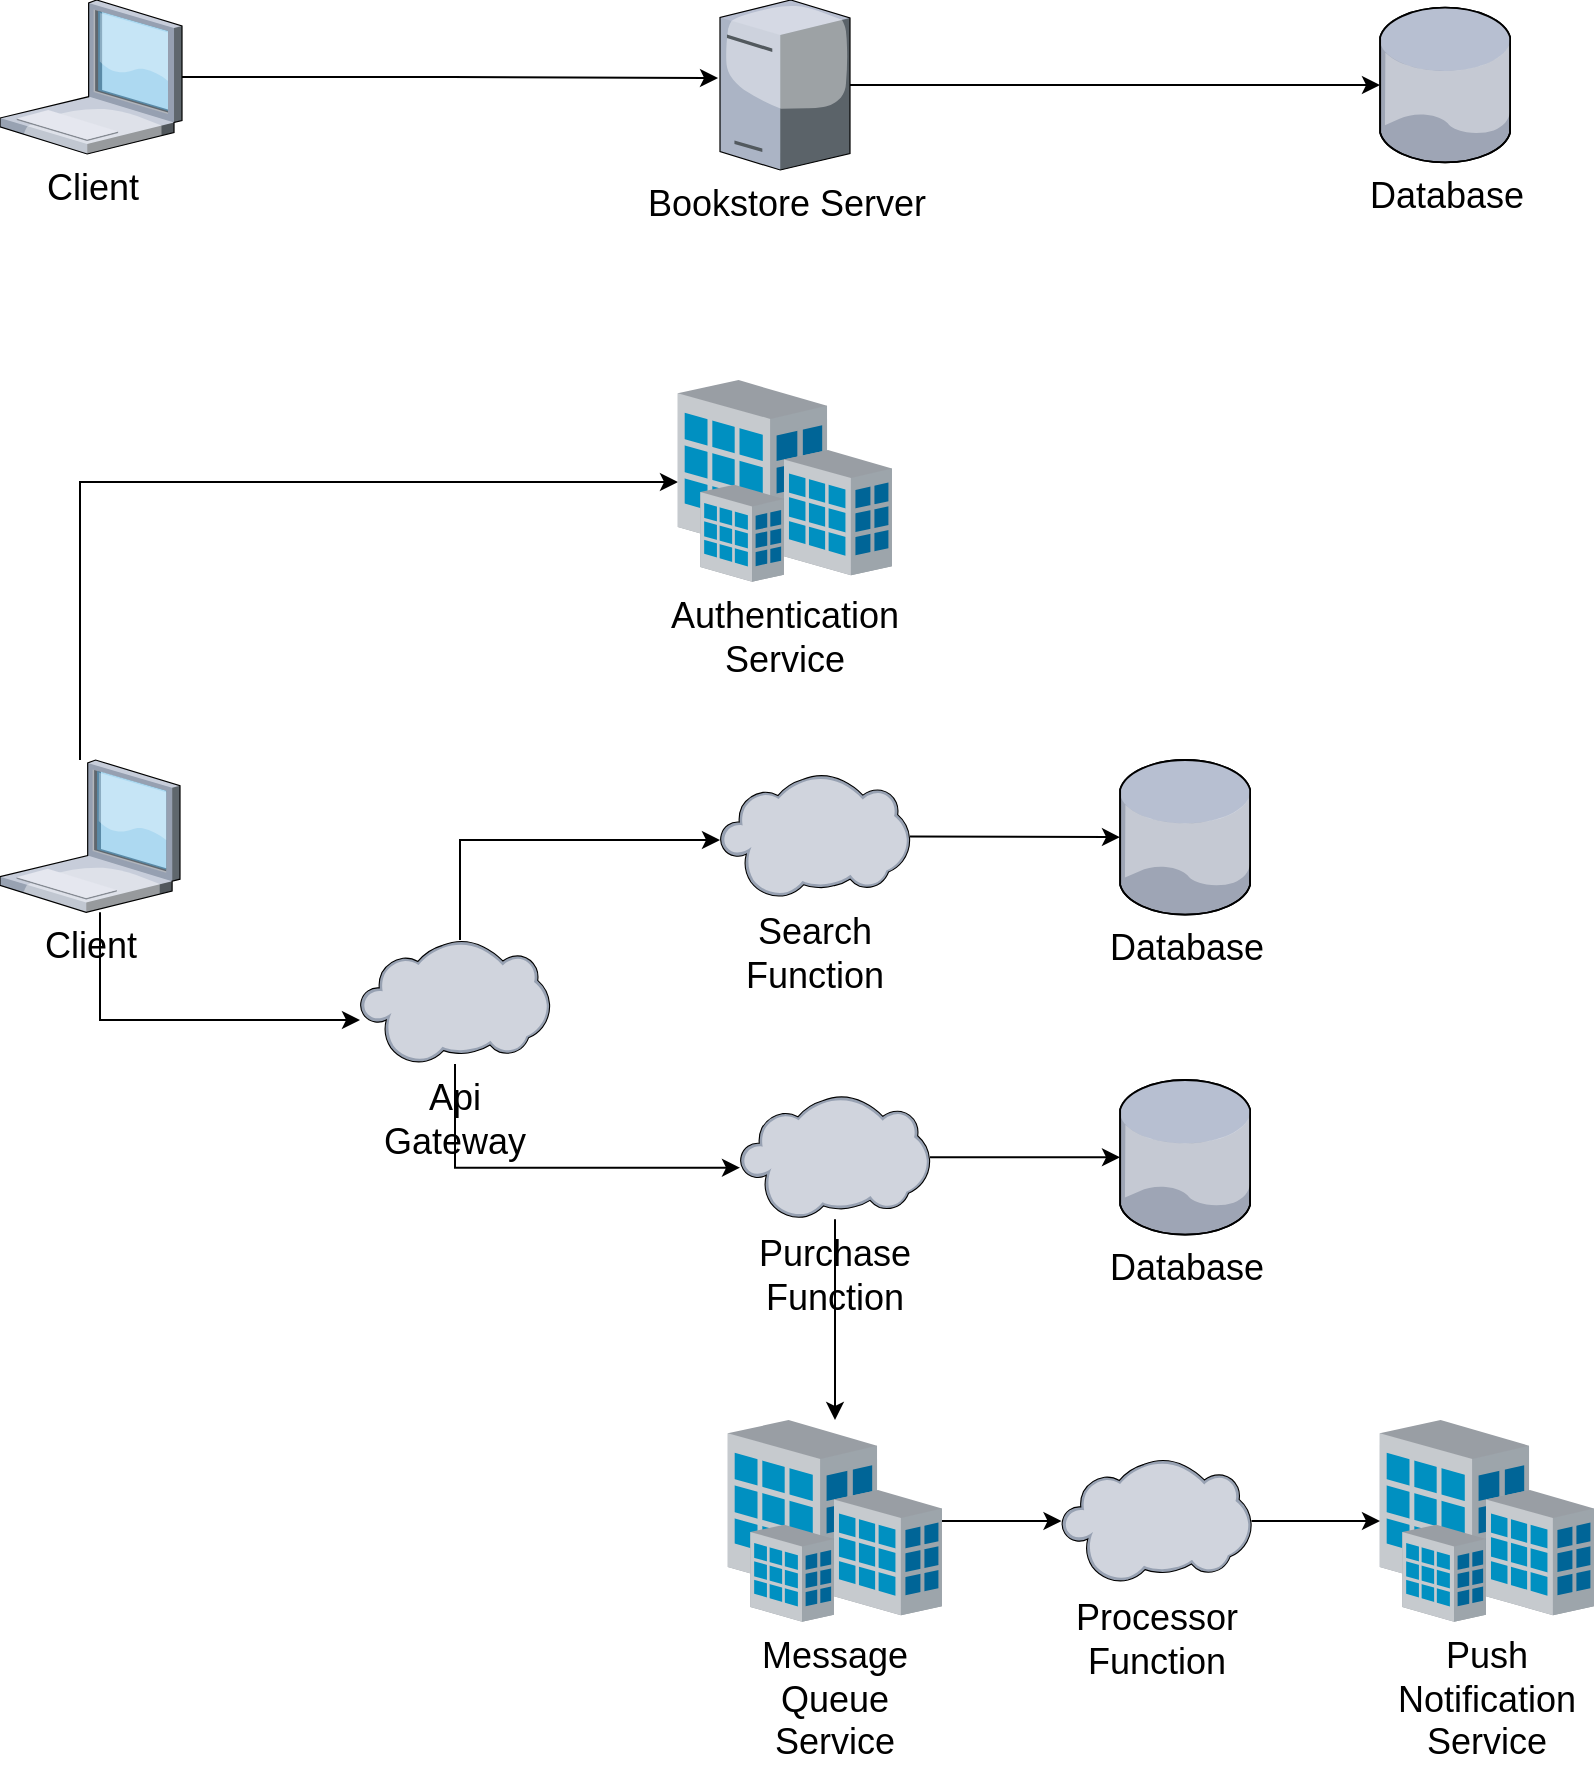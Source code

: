 <mxfile version="13.8.5" type="device"><diagram id="Ay8-5VdfBCLmum98Yr2K" name="Page-1"><mxGraphModel dx="1186" dy="717" grid="1" gridSize="10" guides="1" tooltips="1" connect="1" arrows="1" fold="1" page="1" pageScale="1" pageWidth="850" pageHeight="1100" math="0" shadow="0"><root><mxCell id="0"/><mxCell id="1" parent="0"/><mxCell id="QLgECI68U5-uVE8OEOrA-6" value="" style="edgeStyle=orthogonalEdgeStyle;rounded=0;orthogonalLoop=1;jettySize=auto;html=1;fontSize=18;entryX=-0.015;entryY=0.459;entryDx=0;entryDy=0;entryPerimeter=0;" edge="1" parent="1" source="QLgECI68U5-uVE8OEOrA-2" target="QLgECI68U5-uVE8OEOrA-4"><mxGeometry relative="1" as="geometry"><mxPoint x="150" y="119" as="sourcePoint"/><mxPoint x="390" y="119" as="targetPoint"/></mxGeometry></mxCell><mxCell id="QLgECI68U5-uVE8OEOrA-2" value="Client" style="verticalLabelPosition=bottom;aspect=fixed;html=1;verticalAlign=top;strokeColor=none;align=center;outlineConnect=0;shape=mxgraph.citrix.laptop_1;fontSize=18;" vertex="1" parent="1"><mxGeometry x="40" y="80" width="91" height="77" as="geometry"/></mxCell><mxCell id="QLgECI68U5-uVE8OEOrA-3" value="Database" style="verticalLabelPosition=bottom;aspect=fixed;html=1;verticalAlign=top;strokeColor=none;align=center;outlineConnect=0;shape=mxgraph.citrix.database;fontSize=18;" vertex="1" parent="1"><mxGeometry x="730" y="83.83" width="65.75" height="77.35" as="geometry"/></mxCell><mxCell id="QLgECI68U5-uVE8OEOrA-10" value="" style="edgeStyle=orthogonalEdgeStyle;rounded=0;orthogonalLoop=1;jettySize=auto;html=1;fontSize=18;" edge="1" parent="1" source="QLgECI68U5-uVE8OEOrA-4" target="QLgECI68U5-uVE8OEOrA-3"><mxGeometry relative="1" as="geometry"><mxPoint x="545" y="122.5" as="targetPoint"/></mxGeometry></mxCell><mxCell id="QLgECI68U5-uVE8OEOrA-4" value="Bookstore Server" style="verticalLabelPosition=bottom;aspect=fixed;html=1;verticalAlign=top;strokeColor=none;align=center;outlineConnect=0;shape=mxgraph.citrix.license_server;fontSize=18;" vertex="1" parent="1"><mxGeometry x="400" y="80" width="65" height="85" as="geometry"/></mxCell><mxCell id="QLgECI68U5-uVE8OEOrA-16" style="edgeStyle=orthogonalEdgeStyle;rounded=0;orthogonalLoop=1;jettySize=auto;html=1;fontSize=18;" edge="1" parent="1" source="QLgECI68U5-uVE8OEOrA-12" target="QLgECI68U5-uVE8OEOrA-13"><mxGeometry relative="1" as="geometry"><mxPoint x="110" y="370" as="targetPoint"/><mxPoint x="110" y="400" as="sourcePoint"/><Array as="points"><mxPoint x="80" y="321"/></Array></mxGeometry></mxCell><mxCell id="QLgECI68U5-uVE8OEOrA-12" value="Client" style="verticalLabelPosition=bottom;aspect=fixed;html=1;verticalAlign=top;strokeColor=none;align=center;outlineConnect=0;shape=mxgraph.citrix.laptop_1;fontSize=18;" vertex="1" parent="1"><mxGeometry x="40" y="460" width="90" height="76.15" as="geometry"/></mxCell><mxCell id="QLgECI68U5-uVE8OEOrA-13" value="&lt;div&gt;Authentication Service&lt;/div&gt;" style="verticalLabelPosition=bottom;aspect=fixed;html=1;verticalAlign=top;strokeColor=none;align=center;outlineConnect=0;shape=mxgraph.citrix.site;fontSize=18;whiteSpace=wrap;" vertex="1" parent="1"><mxGeometry x="379" y="270" width="107" height="101" as="geometry"/></mxCell><mxCell id="QLgECI68U5-uVE8OEOrA-25" value="" style="edgeStyle=none;rounded=0;orthogonalLoop=1;jettySize=auto;html=1;fontSize=18;" edge="1" parent="1" source="QLgECI68U5-uVE8OEOrA-17" target="QLgECI68U5-uVE8OEOrA-23"><mxGeometry relative="1" as="geometry"><mxPoint x="430" y="498.08" as="targetPoint"/></mxGeometry></mxCell><mxCell id="QLgECI68U5-uVE8OEOrA-17" value="Search Function" style="verticalLabelPosition=bottom;aspect=fixed;html=1;verticalAlign=top;strokeColor=none;align=center;outlineConnect=0;shape=mxgraph.citrix.cloud;fontSize=18;whiteSpace=wrap;" vertex="1" parent="1"><mxGeometry x="400" y="467.08" width="95" height="62" as="geometry"/></mxCell><mxCell id="QLgECI68U5-uVE8OEOrA-30" value="" style="edgeStyle=none;rounded=0;orthogonalLoop=1;jettySize=auto;html=1;fontSize=18;" edge="1" parent="1" source="QLgECI68U5-uVE8OEOrA-18" target="QLgECI68U5-uVE8OEOrA-26"><mxGeometry relative="1" as="geometry"/></mxCell><mxCell id="QLgECI68U5-uVE8OEOrA-34" value="" style="edgeStyle=none;rounded=0;orthogonalLoop=1;jettySize=auto;html=1;fontSize=18;" edge="1" parent="1" source="QLgECI68U5-uVE8OEOrA-18" target="QLgECI68U5-uVE8OEOrA-31"><mxGeometry relative="1" as="geometry"/></mxCell><mxCell id="QLgECI68U5-uVE8OEOrA-18" value="&lt;div&gt;Purchase&lt;/div&gt;&lt;div&gt; Function&lt;/div&gt;" style="verticalLabelPosition=bottom;aspect=fixed;html=1;verticalAlign=top;strokeColor=none;align=center;outlineConnect=0;shape=mxgraph.citrix.cloud;fontSize=18;whiteSpace=wrap;" vertex="1" parent="1"><mxGeometry x="410" y="627.67" width="95" height="62" as="geometry"/></mxCell><mxCell id="QLgECI68U5-uVE8OEOrA-22" style="edgeStyle=orthogonalEdgeStyle;rounded=0;orthogonalLoop=1;jettySize=auto;html=1;fontSize=18;" edge="1" parent="1" source="QLgECI68U5-uVE8OEOrA-12" target="QLgECI68U5-uVE8OEOrA-27"><mxGeometry relative="1" as="geometry"><mxPoint x="320" y="570" as="targetPoint"/><mxPoint x="90" y="580" as="sourcePoint"/><Array as="points"><mxPoint x="90" y="590"/></Array></mxGeometry></mxCell><mxCell id="QLgECI68U5-uVE8OEOrA-23" value="Database" style="verticalLabelPosition=bottom;aspect=fixed;html=1;verticalAlign=top;strokeColor=none;align=center;outlineConnect=0;shape=mxgraph.citrix.database;fontSize=18;" vertex="1" parent="1"><mxGeometry x="600" y="460.0" width="65.75" height="77.35" as="geometry"/></mxCell><mxCell id="QLgECI68U5-uVE8OEOrA-26" value="Database" style="verticalLabelPosition=bottom;aspect=fixed;html=1;verticalAlign=top;strokeColor=none;align=center;outlineConnect=0;shape=mxgraph.citrix.database;fontSize=18;" vertex="1" parent="1"><mxGeometry x="600" y="620" width="65.75" height="77.35" as="geometry"/></mxCell><mxCell id="QLgECI68U5-uVE8OEOrA-27" value="Api Gateway" style="verticalLabelPosition=bottom;aspect=fixed;html=1;verticalAlign=top;strokeColor=none;align=center;outlineConnect=0;shape=mxgraph.citrix.cloud;fontSize=18;whiteSpace=wrap;" vertex="1" parent="1"><mxGeometry x="220" y="550" width="95" height="62" as="geometry"/></mxCell><mxCell id="QLgECI68U5-uVE8OEOrA-28" style="edgeStyle=orthogonalEdgeStyle;rounded=0;orthogonalLoop=1;jettySize=auto;html=1;fontSize=18;" edge="1" parent="1" source="QLgECI68U5-uVE8OEOrA-27"><mxGeometry relative="1" as="geometry"><mxPoint x="410" y="663.85" as="targetPoint"/><mxPoint x="150" y="610" as="sourcePoint"/><Array as="points"><mxPoint x="268" y="664"/></Array></mxGeometry></mxCell><mxCell id="QLgECI68U5-uVE8OEOrA-29" style="edgeStyle=orthogonalEdgeStyle;rounded=0;orthogonalLoop=1;jettySize=auto;html=1;fontSize=18;" edge="1" parent="1" source="QLgECI68U5-uVE8OEOrA-27"><mxGeometry relative="1" as="geometry"><mxPoint x="400" y="500" as="targetPoint"/><mxPoint x="101" y="559" as="sourcePoint"/><Array as="points"><mxPoint x="270" y="500"/></Array></mxGeometry></mxCell><mxCell id="QLgECI68U5-uVE8OEOrA-35" value="" style="edgeStyle=none;rounded=0;orthogonalLoop=1;jettySize=auto;html=1;fontSize=18;" edge="1" parent="1" source="QLgECI68U5-uVE8OEOrA-31" target="QLgECI68U5-uVE8OEOrA-33"><mxGeometry relative="1" as="geometry"/></mxCell><mxCell id="QLgECI68U5-uVE8OEOrA-31" value="Message Queue Service" style="verticalLabelPosition=bottom;aspect=fixed;html=1;verticalAlign=top;strokeColor=none;align=center;outlineConnect=0;shape=mxgraph.citrix.site;fontSize=18;whiteSpace=wrap;" vertex="1" parent="1"><mxGeometry x="404" y="790" width="107" height="101" as="geometry"/></mxCell><mxCell id="QLgECI68U5-uVE8OEOrA-32" value="Push Notification Service" style="verticalLabelPosition=bottom;aspect=fixed;html=1;verticalAlign=top;strokeColor=none;align=center;outlineConnect=0;shape=mxgraph.citrix.site;fontSize=18;whiteSpace=wrap;" vertex="1" parent="1"><mxGeometry x="730" y="790" width="107" height="101" as="geometry"/></mxCell><mxCell id="QLgECI68U5-uVE8OEOrA-36" value="" style="edgeStyle=none;rounded=0;orthogonalLoop=1;jettySize=auto;html=1;fontSize=18;" edge="1" parent="1" source="QLgECI68U5-uVE8OEOrA-33" target="QLgECI68U5-uVE8OEOrA-32"><mxGeometry relative="1" as="geometry"/></mxCell><mxCell id="QLgECI68U5-uVE8OEOrA-33" value="Processor Function" style="verticalLabelPosition=bottom;aspect=fixed;html=1;verticalAlign=top;strokeColor=none;align=center;outlineConnect=0;shape=mxgraph.citrix.cloud;fontSize=18;whiteSpace=wrap;" vertex="1" parent="1"><mxGeometry x="570.75" y="809.5" width="95" height="62" as="geometry"/></mxCell></root></mxGraphModel></diagram></mxfile>